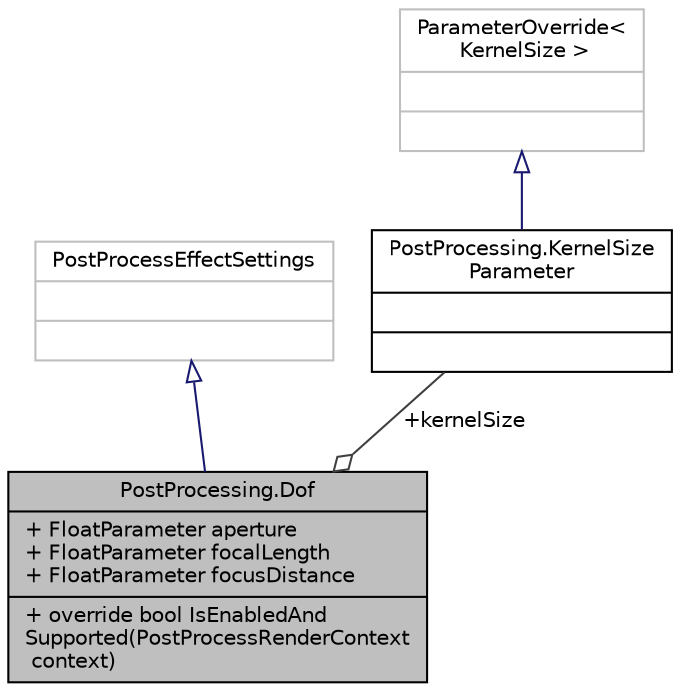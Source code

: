 digraph "PostProcessing.Dof"
{
 // INTERACTIVE_SVG=YES
 // LATEX_PDF_SIZE
  edge [fontname="Helvetica",fontsize="10",labelfontname="Helvetica",labelfontsize="10"];
  node [fontname="Helvetica",fontsize="10",shape=record];
  Node1 [label="{PostProcessing.Dof\n|+ FloatParameter aperture\l+ FloatParameter focalLength\l+ FloatParameter focusDistance\l|+ override bool IsEnabledAnd\lSupported(PostProcessRenderContext\l context)\l}",height=0.2,width=0.4,color="black", fillcolor="grey75", style="filled", fontcolor="black",tooltip="景深效果"];
  Node2 -> Node1 [dir="back",color="midnightblue",fontsize="10",style="solid",arrowtail="onormal",fontname="Helvetica"];
  Node2 [label="{PostProcessEffectSettings\n||}",height=0.2,width=0.4,color="grey75", fillcolor="white", style="filled",tooltip=" "];
  Node3 -> Node1 [color="grey25",fontsize="10",style="solid",label=" +kernelSize" ,arrowhead="odiamond",fontname="Helvetica"];
  Node3 [label="{PostProcessing.KernelSize\lParameter\n||}",height=0.2,width=0.4,color="black", fillcolor="white", style="filled",URL="$class_post_processing_1_1_kernel_size_parameter.html",tooltip="A volume parameter holding a KernelSize value."];
  Node4 -> Node3 [dir="back",color="midnightblue",fontsize="10",style="solid",arrowtail="onormal",fontname="Helvetica"];
  Node4 [label="{ParameterOverride\<\l KernelSize \>\n||}",height=0.2,width=0.4,color="grey75", fillcolor="white", style="filled",tooltip=" "];
}
